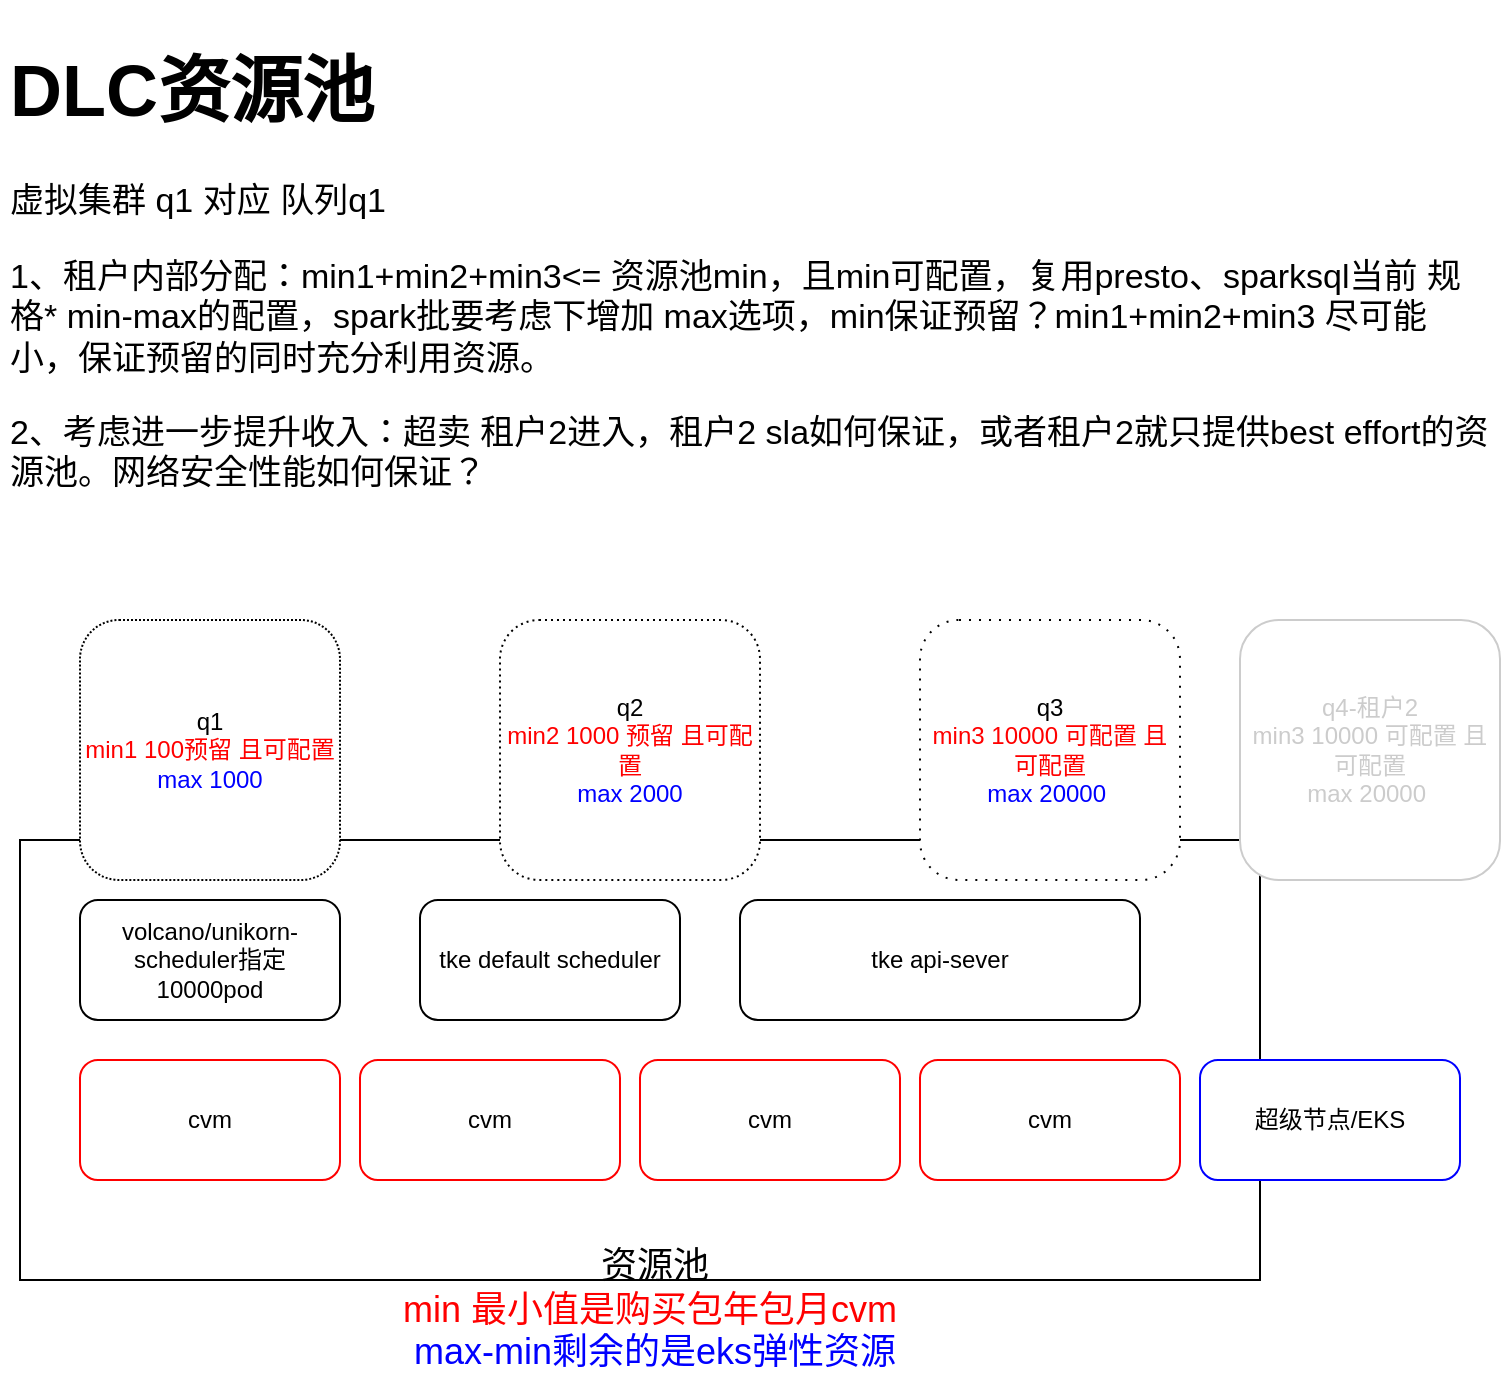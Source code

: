 <mxfile version="20.5.3" type="github">
  <diagram id="hqS82j75-_uDZCX89QL6" name="Page-1">
    <mxGraphModel dx="1497" dy="881" grid="1" gridSize="10" guides="1" tooltips="1" connect="1" arrows="1" fold="1" page="1" pageScale="1" pageWidth="827" pageHeight="1169" math="0" shadow="0">
      <root>
        <mxCell id="0" />
        <mxCell id="1" parent="0" />
        <mxCell id="1Zz1Nqhw6DDxJ3_sBbBU-10" value="" style="rounded=0;whiteSpace=wrap;html=1;" vertex="1" parent="1">
          <mxGeometry x="320" y="630" width="620" height="220" as="geometry" />
        </mxCell>
        <mxCell id="1Zz1Nqhw6DDxJ3_sBbBU-2" value="tke api-sever" style="rounded=1;whiteSpace=wrap;html=1;" vertex="1" parent="1">
          <mxGeometry x="680" y="660" width="200" height="60" as="geometry" />
        </mxCell>
        <mxCell id="1Zz1Nqhw6DDxJ3_sBbBU-3" value="cvm" style="rounded=1;whiteSpace=wrap;html=1;strokeColor=#FF0000;" vertex="1" parent="1">
          <mxGeometry x="350" y="740" width="130" height="60" as="geometry" />
        </mxCell>
        <mxCell id="1Zz1Nqhw6DDxJ3_sBbBU-4" value="cvm" style="rounded=1;whiteSpace=wrap;html=1;strokeColor=#FF0000;" vertex="1" parent="1">
          <mxGeometry x="490" y="740" width="130" height="60" as="geometry" />
        </mxCell>
        <mxCell id="1Zz1Nqhw6DDxJ3_sBbBU-5" value="cvm" style="rounded=1;whiteSpace=wrap;html=1;strokeColor=#FF0000;" vertex="1" parent="1">
          <mxGeometry x="630" y="740" width="130" height="60" as="geometry" />
        </mxCell>
        <mxCell id="1Zz1Nqhw6DDxJ3_sBbBU-6" value="cvm" style="rounded=1;whiteSpace=wrap;html=1;strokeColor=#FF0000;" vertex="1" parent="1">
          <mxGeometry x="770" y="740" width="130" height="60" as="geometry" />
        </mxCell>
        <mxCell id="1Zz1Nqhw6DDxJ3_sBbBU-7" value="q1&lt;br&gt;&lt;font color=&quot;#ff0000&quot;&gt;min1 100预留 且可配置&lt;br&gt;&lt;/font&gt;&lt;font color=&quot;#0000ff&quot;&gt;max 1000&lt;/font&gt;" style="rounded=1;whiteSpace=wrap;html=1;dashed=1;dashPattern=1 1;" vertex="1" parent="1">
          <mxGeometry x="350" y="520" width="130" height="130" as="geometry" />
        </mxCell>
        <mxCell id="1Zz1Nqhw6DDxJ3_sBbBU-8" value="q2&lt;br&gt;&lt;font color=&quot;#ff0000&quot;&gt;min2 1000 预留 且可配置&lt;br&gt;&lt;/font&gt;&lt;font color=&quot;#0000ff&quot;&gt;max 2000&lt;/font&gt;" style="rounded=1;whiteSpace=wrap;html=1;dashed=1;dashPattern=1 2;" vertex="1" parent="1">
          <mxGeometry x="560" y="520" width="130" height="130" as="geometry" />
        </mxCell>
        <mxCell id="1Zz1Nqhw6DDxJ3_sBbBU-9" value="q3&lt;br&gt;&lt;font color=&quot;#ff0000&quot;&gt;min3 10000 可配置 且可配置&lt;br&gt;&lt;/font&gt;&lt;font color=&quot;#0000ff&quot;&gt;max 20000&amp;nbsp;&lt;/font&gt;" style="rounded=1;whiteSpace=wrap;html=1;dashed=1;dashPattern=1 4;" vertex="1" parent="1">
          <mxGeometry x="770" y="520" width="130" height="130" as="geometry" />
        </mxCell>
        <mxCell id="1Zz1Nqhw6DDxJ3_sBbBU-11" value="volcano/unikorn-scheduler指定 10000pod" style="rounded=1;whiteSpace=wrap;html=1;" vertex="1" parent="1">
          <mxGeometry x="350" y="660" width="130" height="60" as="geometry" />
        </mxCell>
        <mxCell id="1Zz1Nqhw6DDxJ3_sBbBU-12" value="tke default scheduler" style="rounded=1;whiteSpace=wrap;html=1;" vertex="1" parent="1">
          <mxGeometry x="520" y="660" width="130" height="60" as="geometry" />
        </mxCell>
        <mxCell id="1Zz1Nqhw6DDxJ3_sBbBU-13" value="超级节点/EKS" style="rounded=1;whiteSpace=wrap;html=1;strokeColor=#0000FF;" vertex="1" parent="1">
          <mxGeometry x="910" y="740" width="130" height="60" as="geometry" />
        </mxCell>
        <mxCell id="1Zz1Nqhw6DDxJ3_sBbBU-19" value="&lt;font style=&quot;font-size: 18px;&quot;&gt;&lt;font style=&quot;font-size: 18px;&quot; color=&quot;#000000&quot;&gt;资源池&lt;/font&gt; &lt;br&gt;&lt;font style=&quot;font-size: 18px;&quot; color=&quot;#ff0000&quot;&gt;min 最小值是购买包年包月cvm&lt;/font&gt;&amp;nbsp;&lt;br&gt;max-min剩余的是eks弹性资源&lt;/font&gt;" style="text;html=1;strokeColor=none;fillColor=none;align=center;verticalAlign=middle;whiteSpace=wrap;rounded=0;fontColor=#0000FF;" vertex="1" parent="1">
          <mxGeometry x="505" y="850" width="265" height="30" as="geometry" />
        </mxCell>
        <mxCell id="1Zz1Nqhw6DDxJ3_sBbBU-20" value="&lt;h1&gt;DLC资源池&lt;/h1&gt;&lt;p style=&quot;font-size: 17px;&quot;&gt;&lt;font style=&quot;font-size: 17px;&quot;&gt;虚拟集群 q1 对应 队列q1&lt;/font&gt;&lt;/p&gt;&lt;p style=&quot;font-size: 17px;&quot;&gt;&lt;span style=&quot;background-color: initial;&quot;&gt;1、租户内部分配：min1+min2+min3&amp;lt;= 资源池min，且min可配置，复用presto、sparksql当前 规格* min-max的配置，spark批要考虑下增加 max选项，min保证预留？min1+min2+min3 尽可能小，保证预留的同时充分利用资源。&lt;/span&gt;&lt;br&gt;&lt;/p&gt;&lt;p style=&quot;font-size: 17px;&quot;&gt;&lt;span style=&quot;background-color: initial;&quot;&gt;2、考虑进一步提升收入：超卖 租户2进入，租户2 sla如何保证，或者租户2就只提供best effort的资源池。网络安全性能如何保证？&lt;/span&gt;&lt;/p&gt;&lt;p style=&quot;font-size: 17px;&quot;&gt;&lt;span style=&quot;background-color: initial;&quot;&gt;&lt;br&gt;&lt;/span&gt;&lt;/p&gt;" style="text;html=1;strokeColor=none;fillColor=none;spacing=5;spacingTop=-20;whiteSpace=wrap;overflow=hidden;rounded=0;fontSize=18;fontColor=#000000;" vertex="1" parent="1">
          <mxGeometry x="310" y="220" width="750" height="280" as="geometry" />
        </mxCell>
        <mxCell id="1Zz1Nqhw6DDxJ3_sBbBU-21" value="q4-租户2&lt;br&gt;&lt;font&gt;min3 10000 可配置 且可配置&lt;br&gt;&lt;/font&gt;&lt;font&gt;max 20000&amp;nbsp;&lt;/font&gt;" style="rounded=1;whiteSpace=wrap;html=1;strokeColor=#CCCCCC;fontColor=#CCCCCC;" vertex="1" parent="1">
          <mxGeometry x="930" y="520" width="130" height="130" as="geometry" />
        </mxCell>
      </root>
    </mxGraphModel>
  </diagram>
</mxfile>
